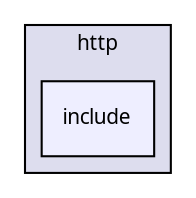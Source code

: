 digraph "packages/http/include/" {
  compound=true
  node [ fontsize="10", fontname="FreeSans.ttf"];
  edge [ labelfontsize="10", labelfontname="FreeSans.ttf"];
  subgraph clusterdir_34c8f4fbc1d242dc18dfc7d9b6d5c1fc {
    graph [ bgcolor="#ddddee", pencolor="black", label="http" fontname="FreeSans.ttf", fontsize="10", URL="dir_34c8f4fbc1d242dc18dfc7d9b6d5c1fc.html"]
  dir_38b7b454624a9924df382afa49999c67 [shape=box, label="include", style="filled", fillcolor="#eeeeff", pencolor="black", URL="dir_38b7b454624a9924df382afa49999c67.html"];
  }
}
